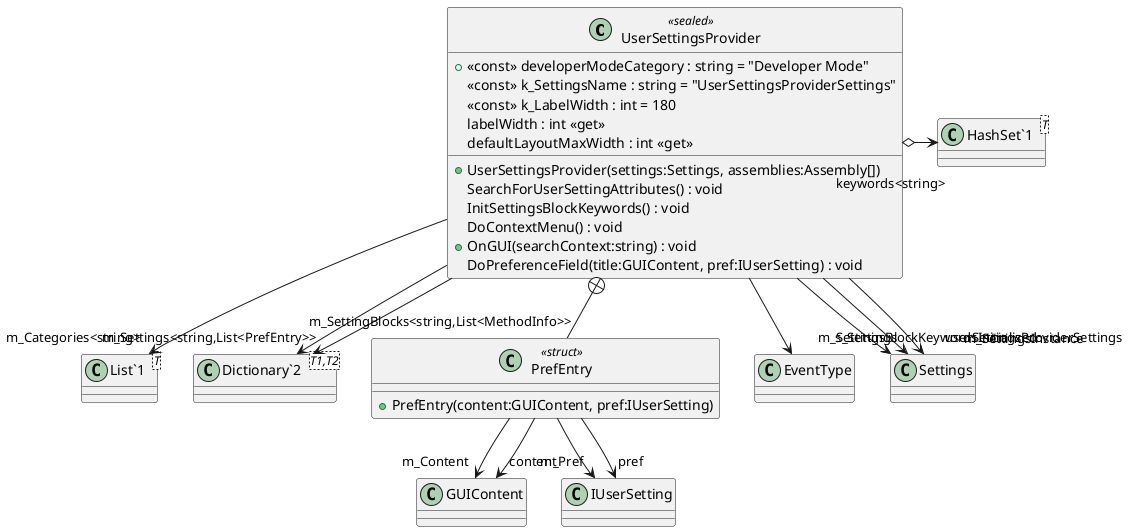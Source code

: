 @startuml
class UserSettingsProvider <<sealed>> {
    + <<const>> developerModeCategory : string = "Developer Mode"
    <<const>> k_SettingsName : string = "UserSettingsProviderSettings"
    <<const>> k_LabelWidth : int = 180
    labelWidth : int <<get>>
    defaultLayoutMaxWidth : int <<get>>
    + UserSettingsProvider(settings:Settings, assemblies:Assembly[])
    SearchForUserSettingAttributes() : void
    InitSettingsBlockKeywords() : void
    DoContextMenu() : void
    + OnGUI(searchContext:string) : void
    DoPreferenceField(title:GUIContent, pref:IUserSetting) : void
}
class "List`1"<T> {
}
class "Dictionary`2"<T1,T2> {
}
class "HashSet`1"<T> {
}
class PrefEntry <<struct>> {
    + PrefEntry(content:GUIContent, pref:IUserSetting)
}
UserSettingsProvider --> "m_Categories<string>" "List`1"
UserSettingsProvider --> "m_Settings<string,List<PrefEntry>>" "Dictionary`2"
UserSettingsProvider --> "m_SettingBlocks<string,List<MethodInfo>>" "Dictionary`2"
UserSettingsProvider o-> "keywords<string>" "HashSet`1"
UserSettingsProvider --> "m_SettingsBlockKeywordsInitialized" EventType
UserSettingsProvider --> "s_Settings" Settings
UserSettingsProvider --> "m_SettingsInstance" Settings
UserSettingsProvider --> "userSettingsProviderSettings" Settings
UserSettingsProvider +-- PrefEntry
PrefEntry --> "m_Content" GUIContent
PrefEntry --> "m_Pref" IUserSetting
PrefEntry --> "content" GUIContent
PrefEntry --> "pref" IUserSetting
@enduml
